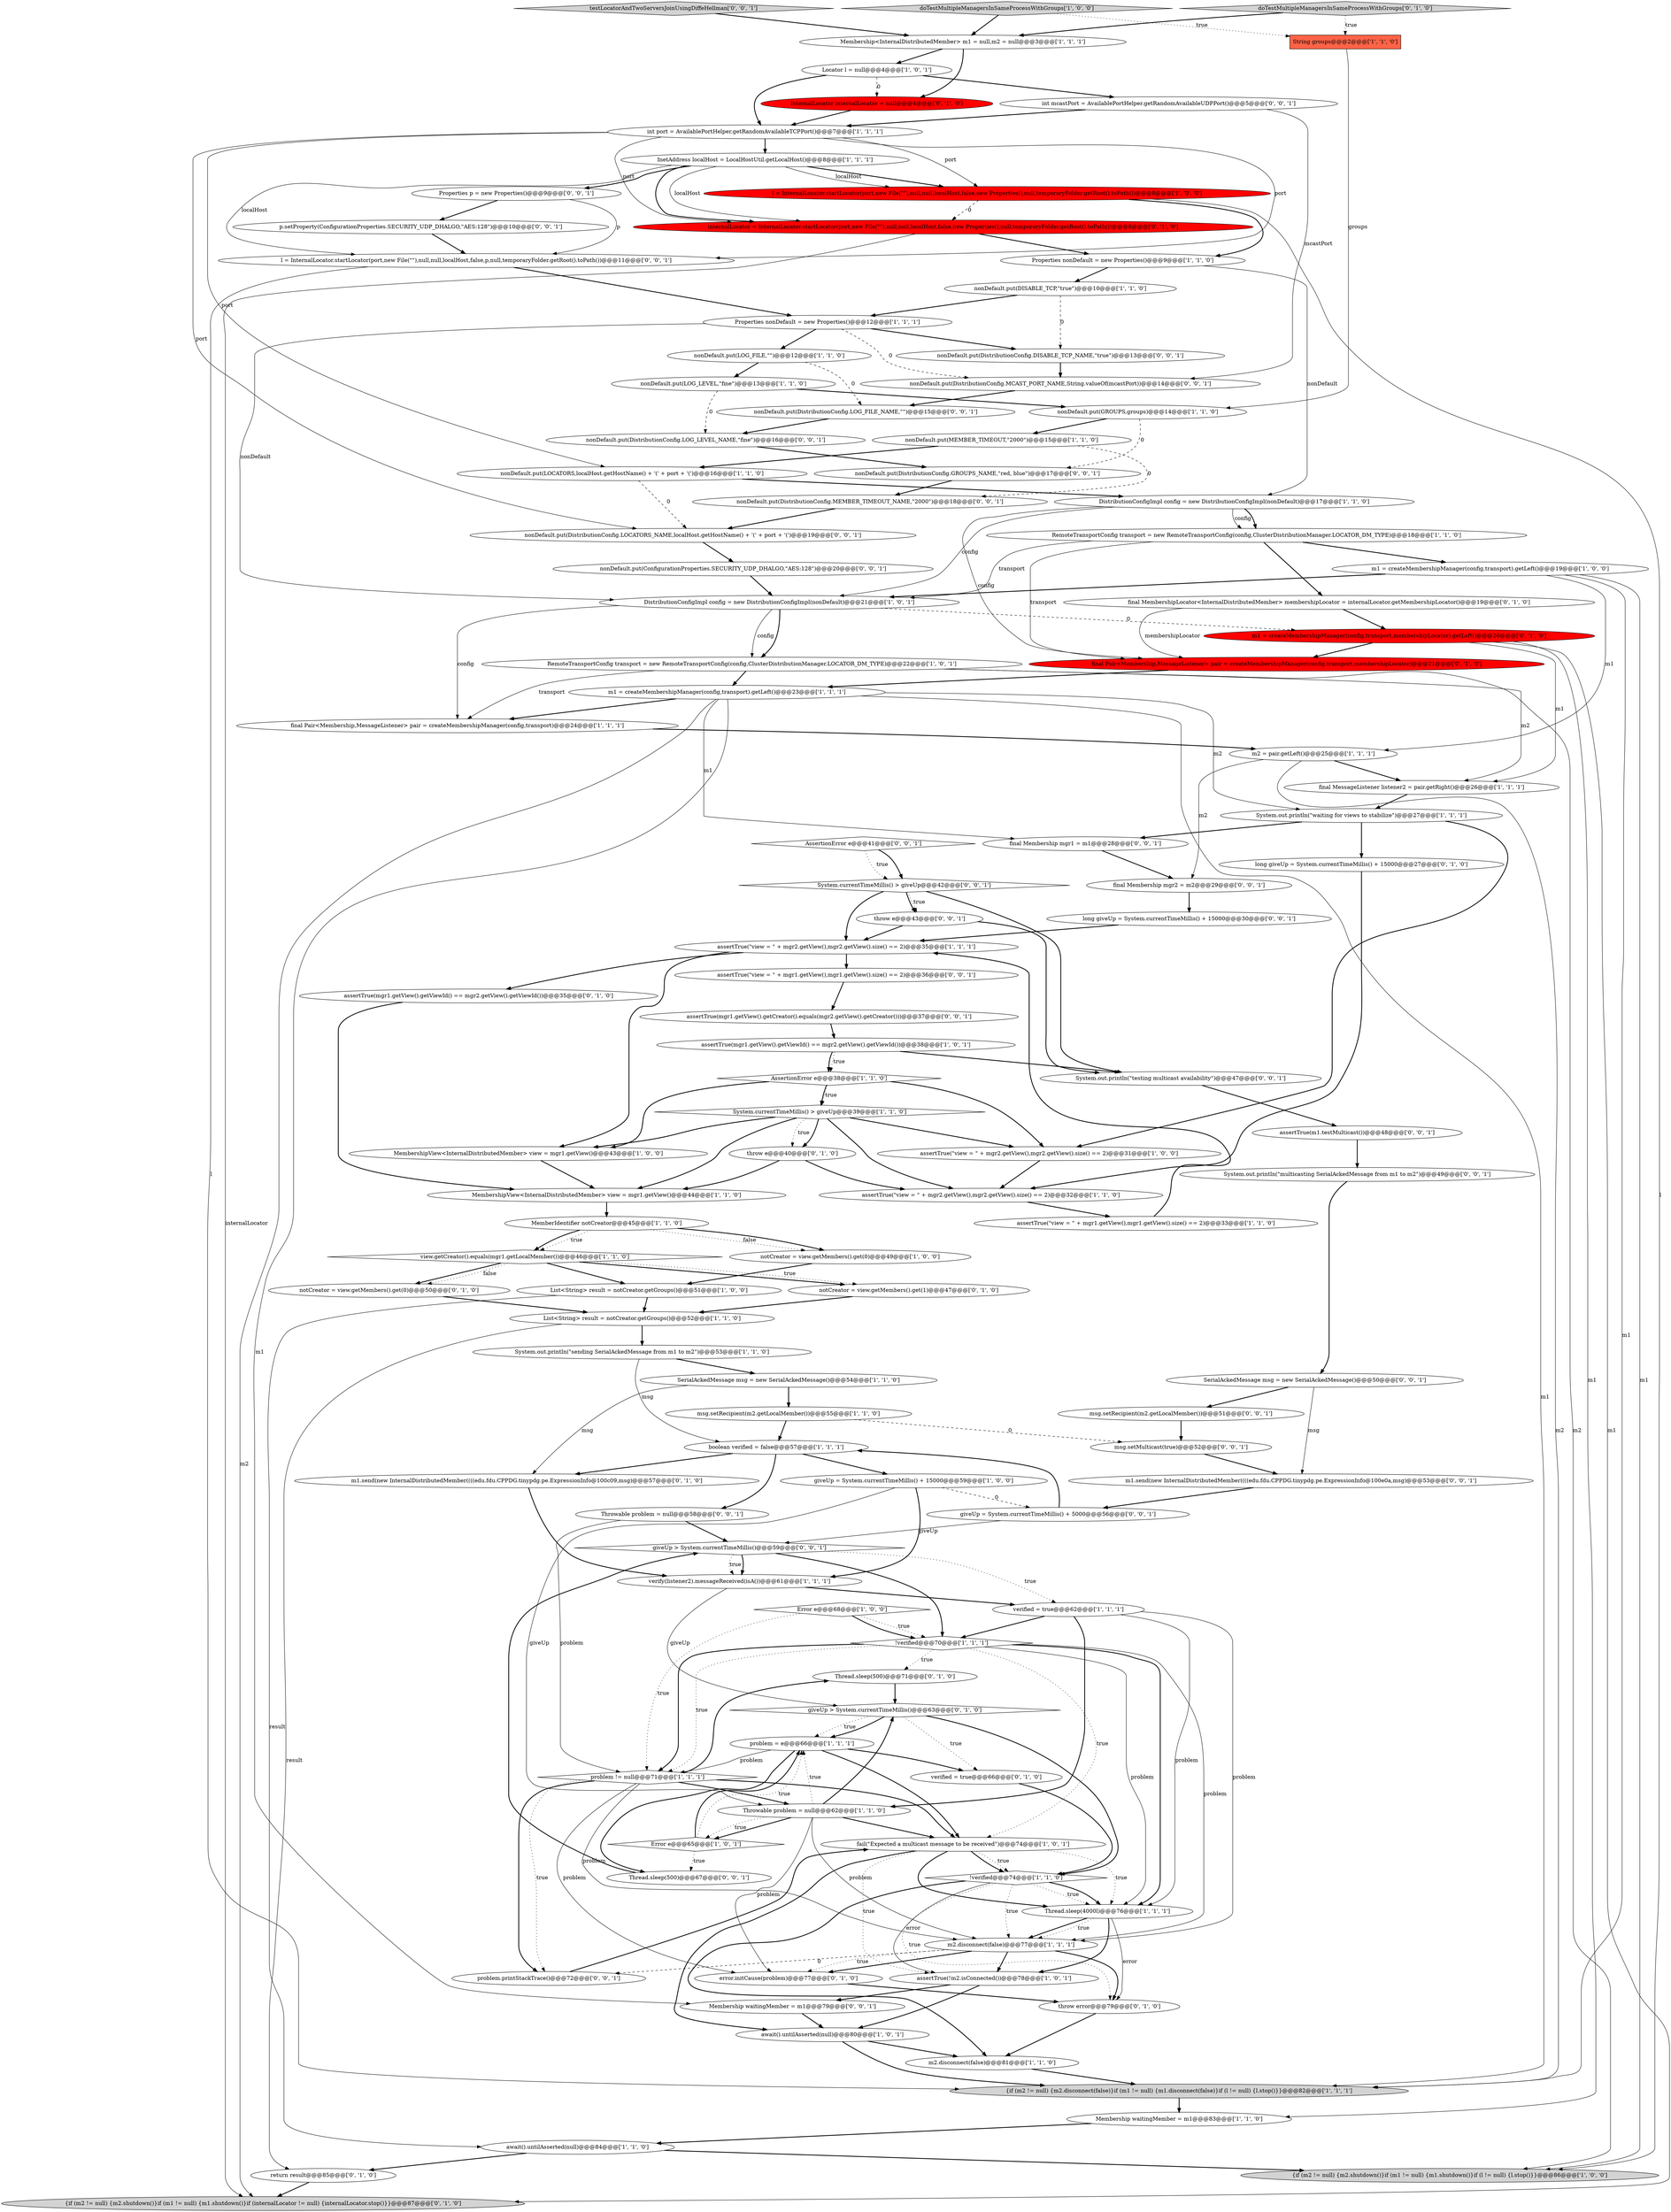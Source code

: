 digraph {
85 [style = filled, label = "giveUp > System.currentTimeMillis()@@@59@@@['0', '0', '1']", fillcolor = white, shape = diamond image = "AAA0AAABBB3BBB"];
21 [style = filled, label = "Throwable problem = null@@@62@@@['1', '1', '0']", fillcolor = white, shape = ellipse image = "AAA0AAABBB1BBB"];
4 [style = filled, label = "MembershipView<InternalDistributedMember> view = mgr1.getView()@@@44@@@['1', '1', '0']", fillcolor = white, shape = ellipse image = "AAA0AAABBB1BBB"];
108 [style = filled, label = "nonDefault.put(DistributionConfig.MEMBER_TIMEOUT_NAME,\"2000\")@@@18@@@['0', '0', '1']", fillcolor = white, shape = ellipse image = "AAA0AAABBB3BBB"];
113 [style = filled, label = "Properties p = new Properties()@@@9@@@['0', '0', '1']", fillcolor = white, shape = ellipse image = "AAA0AAABBB3BBB"];
52 [style = filled, label = "AssertionError e@@@38@@@['1', '1', '0']", fillcolor = white, shape = diamond image = "AAA0AAABBB1BBB"];
97 [style = filled, label = "nonDefault.put(DistributionConfig.LOG_LEVEL_NAME,\"fine\")@@@16@@@['0', '0', '1']", fillcolor = white, shape = ellipse image = "AAA0AAABBB3BBB"];
18 [style = filled, label = "nonDefault.put(LOG_LEVEL,\"fine\")@@@13@@@['1', '1', '0']", fillcolor = white, shape = ellipse image = "AAA0AAABBB1BBB"];
22 [style = filled, label = "MemberIdentifier notCreator@@@45@@@['1', '1', '0']", fillcolor = white, shape = ellipse image = "AAA0AAABBB1BBB"];
25 [style = filled, label = "Error e@@@65@@@['1', '0', '1']", fillcolor = white, shape = diamond image = "AAA0AAABBB1BBB"];
68 [style = filled, label = "giveUp > System.currentTimeMillis()@@@63@@@['0', '1', '0']", fillcolor = white, shape = diamond image = "AAA0AAABBB2BBB"];
37 [style = filled, label = "fail(\"Expected a multicast message to be received\")@@@74@@@['1', '0', '1']", fillcolor = white, shape = ellipse image = "AAA0AAABBB1BBB"];
0 [style = filled, label = "RemoteTransportConfig transport = new RemoteTransportConfig(config,ClusterDistributionManager.LOCATOR_DM_TYPE)@@@22@@@['1', '0', '1']", fillcolor = white, shape = ellipse image = "AAA0AAABBB1BBB"];
55 [style = filled, label = "DistributionConfigImpl config = new DistributionConfigImpl(nonDefault)@@@17@@@['1', '1', '0']", fillcolor = white, shape = ellipse image = "AAA0AAABBB1BBB"];
16 [style = filled, label = "await().untilAsserted(null)@@@80@@@['1', '0', '1']", fillcolor = white, shape = ellipse image = "AAA0AAABBB1BBB"];
115 [style = filled, label = "assertTrue(mgr1.getView().getCreator().equals(mgr2.getView().getCreator()))@@@37@@@['0', '0', '1']", fillcolor = white, shape = ellipse image = "AAA0AAABBB3BBB"];
65 [style = filled, label = "throw error@@@79@@@['0', '1', '0']", fillcolor = white, shape = ellipse image = "AAA0AAABBB2BBB"];
66 [style = filled, label = "{if (m2 != null) {m2.shutdown()}if (m1 != null) {m1.shutdown()}if (internalLocator != null) {internalLocator.stop()}}@@@87@@@['0', '1', '0']", fillcolor = lightgray, shape = ellipse image = "AAA0AAABBB2BBB"];
105 [style = filled, label = "l = InternalLocator.startLocator(port,new File(\"\"),null,null,localHost,false,p,null,temporaryFolder.getRoot().toPath())@@@11@@@['0', '0', '1']", fillcolor = white, shape = ellipse image = "AAA0AAABBB3BBB"];
62 [style = filled, label = "Membership waitingMember = m1@@@83@@@['1', '1', '0']", fillcolor = white, shape = ellipse image = "AAA0AAABBB1BBB"];
8 [style = filled, label = "msg.setRecipient(m2.getLocalMember())@@@55@@@['1', '1', '0']", fillcolor = white, shape = ellipse image = "AAA0AAABBB1BBB"];
99 [style = filled, label = "giveUp = System.currentTimeMillis() + 5000@@@56@@@['0', '0', '1']", fillcolor = white, shape = ellipse image = "AAA0AAABBB3BBB"];
13 [style = filled, label = "problem = e@@@66@@@['1', '1', '1']", fillcolor = white, shape = ellipse image = "AAA0AAABBB1BBB"];
49 [style = filled, label = "assertTrue(\"view = \" + mgr2.getView(),mgr2.getView().size() == 2)@@@31@@@['1', '0', '0']", fillcolor = white, shape = ellipse image = "AAA0AAABBB1BBB"];
27 [style = filled, label = "Error e@@@68@@@['1', '0', '0']", fillcolor = white, shape = diamond image = "AAA0AAABBB1BBB"];
71 [style = filled, label = "Thread.sleep(500)@@@71@@@['0', '1', '0']", fillcolor = white, shape = ellipse image = "AAA0AAABBB2BBB"];
15 [style = filled, label = "nonDefault.put(MEMBER_TIMEOUT,\"2000\")@@@15@@@['1', '1', '0']", fillcolor = white, shape = ellipse image = "AAA0AAABBB1BBB"];
53 [style = filled, label = "{if (m2 != null) {m2.disconnect(false)}if (m1 != null) {m1.disconnect(false)}if (l != null) {l.stop()}}@@@82@@@['1', '1', '1']", fillcolor = lightgray, shape = ellipse image = "AAA0AAABBB1BBB"];
23 [style = filled, label = "Locator l = null@@@4@@@['1', '0', '1']", fillcolor = white, shape = ellipse image = "AAA0AAABBB1BBB"];
72 [style = filled, label = "throw e@@@40@@@['0', '1', '0']", fillcolor = white, shape = ellipse image = "AAA0AAABBB2BBB"];
100 [style = filled, label = "assertTrue(\"view = \" + mgr1.getView(),mgr1.getView().size() == 2)@@@36@@@['0', '0', '1']", fillcolor = white, shape = ellipse image = "AAA0AAABBB3BBB"];
45 [style = filled, label = "System.currentTimeMillis() > giveUp@@@39@@@['1', '1', '0']", fillcolor = white, shape = diamond image = "AAA0AAABBB1BBB"];
60 [style = filled, label = "l = InternalLocator.startLocator(port,new File(\"\"),null,null,localHost,false,new Properties(),null,temporaryFolder.getRoot().toPath())@@@8@@@['1', '0', '0']", fillcolor = red, shape = ellipse image = "AAA1AAABBB1BBB"];
46 [style = filled, label = "MembershipView<InternalDistributedMember> view = mgr1.getView()@@@43@@@['1', '0', '0']", fillcolor = white, shape = ellipse image = "AAA0AAABBB1BBB"];
19 [style = filled, label = "InetAddress localHost = LocalHostUtil.getLocalHost()@@@8@@@['1', '1', '1']", fillcolor = white, shape = ellipse image = "AAA0AAABBB1BBB"];
94 [style = filled, label = "System.out.println(\"testing multicast availability\")@@@47@@@['0', '0', '1']", fillcolor = white, shape = ellipse image = "AAA0AAABBB3BBB"];
9 [style = filled, label = "m2.disconnect(false)@@@77@@@['1', '1', '1']", fillcolor = white, shape = ellipse image = "AAA0AAABBB1BBB"];
81 [style = filled, label = "notCreator = view.getMembers().get(1)@@@47@@@['0', '1', '0']", fillcolor = white, shape = ellipse image = "AAA0AAABBB2BBB"];
57 [style = filled, label = "Properties nonDefault = new Properties()@@@9@@@['1', '1', '0']", fillcolor = white, shape = ellipse image = "AAA0AAABBB1BBB"];
48 [style = filled, label = "int port = AvailablePortHelper.getRandomAvailableTCPPort()@@@7@@@['1', '1', '1']", fillcolor = white, shape = ellipse image = "AAA0AAABBB1BBB"];
3 [style = filled, label = "!verified@@@70@@@['1', '1', '1']", fillcolor = white, shape = diamond image = "AAA0AAABBB1BBB"];
20 [style = filled, label = "verified = true@@@62@@@['1', '1', '1']", fillcolor = white, shape = ellipse image = "AAA0AAABBB1BBB"];
32 [style = filled, label = "List<String> result = notCreator.getGroups()@@@52@@@['1', '1', '0']", fillcolor = white, shape = ellipse image = "AAA0AAABBB1BBB"];
38 [style = filled, label = "nonDefault.put(GROUPS,groups)@@@14@@@['1', '1', '0']", fillcolor = white, shape = ellipse image = "AAA0AAABBB1BBB"];
51 [style = filled, label = "nonDefault.put(LOG_FILE,\"\")@@@12@@@['1', '1', '0']", fillcolor = white, shape = ellipse image = "AAA0AAABBB1BBB"];
40 [style = filled, label = "Properties nonDefault = new Properties()@@@12@@@['1', '1', '1']", fillcolor = white, shape = ellipse image = "AAA0AAABBB1BBB"];
59 [style = filled, label = "giveUp = System.currentTimeMillis() + 15000@@@59@@@['1', '0', '0']", fillcolor = white, shape = ellipse image = "AAA0AAABBB1BBB"];
76 [style = filled, label = "return result@@@85@@@['0', '1', '0']", fillcolor = white, shape = ellipse image = "AAA0AAABBB2BBB"];
69 [style = filled, label = "internalLocator = InternalLocator.startLocator(port,new File(\"\"),null,null,localHost,false,new Properties(),null,temporaryFolder.getRoot().toPath())@@@8@@@['0', '1', '0']", fillcolor = red, shape = ellipse image = "AAA1AAABBB2BBB"];
5 [style = filled, label = "List<String> result = notCreator.getGroups()@@@51@@@['1', '0', '0']", fillcolor = white, shape = ellipse image = "AAA0AAABBB1BBB"];
35 [style = filled, label = "m1 = createMembershipManager(config,transport).getLeft()@@@23@@@['1', '1', '1']", fillcolor = white, shape = ellipse image = "AAA0AAABBB1BBB"];
84 [style = filled, label = "problem.printStackTrace()@@@72@@@['0', '0', '1']", fillcolor = white, shape = ellipse image = "AAA0AAABBB3BBB"];
104 [style = filled, label = "System.currentTimeMillis() > giveUp@@@42@@@['0', '0', '1']", fillcolor = white, shape = diamond image = "AAA0AAABBB3BBB"];
98 [style = filled, label = "int mcastPort = AvailablePortHelper.getRandomAvailableUDPPort()@@@5@@@['0', '0', '1']", fillcolor = white, shape = ellipse image = "AAA0AAABBB3BBB"];
43 [style = filled, label = "assertTrue(\"view = \" + mgr2.getView(),mgr2.getView().size() == 2)@@@35@@@['1', '1', '1']", fillcolor = white, shape = ellipse image = "AAA0AAABBB1BBB"];
31 [style = filled, label = "boolean verified = false@@@57@@@['1', '1', '1']", fillcolor = white, shape = ellipse image = "AAA0AAABBB1BBB"];
80 [style = filled, label = "final Pair<Membership,MessageListener> pair = createMembershipManager(config,transport,membershipLocator)@@@21@@@['0', '1', '0']", fillcolor = red, shape = ellipse image = "AAA1AAABBB2BBB"];
63 [style = filled, label = "notCreator = view.getMembers().get(0)@@@50@@@['0', '1', '0']", fillcolor = white, shape = ellipse image = "AAA0AAABBB2BBB"];
95 [style = filled, label = "nonDefault.put(ConfigurationProperties.SECURITY_UDP_DHALGO,\"AES:128\")@@@20@@@['0', '0', '1']", fillcolor = white, shape = ellipse image = "AAA0AAABBB3BBB"];
111 [style = filled, label = "nonDefault.put(DistributionConfig.LOG_FILE_NAME,\"\")@@@15@@@['0', '0', '1']", fillcolor = white, shape = ellipse image = "AAA0AAABBB3BBB"];
83 [style = filled, label = "Membership waitingMember = m1@@@79@@@['0', '0', '1']", fillcolor = white, shape = ellipse image = "AAA0AAABBB3BBB"];
106 [style = filled, label = "long giveUp = System.currentTimeMillis() + 15000@@@30@@@['0', '0', '1']", fillcolor = white, shape = ellipse image = "AAA0AAABBB3BBB"];
29 [style = filled, label = "SerialAckedMessage msg = new SerialAckedMessage()@@@54@@@['1', '1', '0']", fillcolor = white, shape = ellipse image = "AAA0AAABBB1BBB"];
61 [style = filled, label = "final MessageListener listener2 = pair.getRight()@@@26@@@['1', '1', '1']", fillcolor = white, shape = ellipse image = "AAA0AAABBB1BBB"];
87 [style = filled, label = "testLocatorAndTwoServersJoinUsingDiffeHellman['0', '0', '1']", fillcolor = lightgray, shape = diamond image = "AAA0AAABBB3BBB"];
33 [style = filled, label = "RemoteTransportConfig transport = new RemoteTransportConfig(config,ClusterDistributionManager.LOCATOR_DM_TYPE)@@@18@@@['1', '1', '0']", fillcolor = white, shape = ellipse image = "AAA0AAABBB1BBB"];
54 [style = filled, label = "m1 = createMembershipManager(config,transport).getLeft()@@@19@@@['1', '0', '0']", fillcolor = white, shape = ellipse image = "AAA0AAABBB1BBB"];
6 [style = filled, label = "assertTrue(\"view = \" + mgr1.getView(),mgr1.getView().size() == 2)@@@33@@@['1', '1', '0']", fillcolor = white, shape = ellipse image = "AAA0AAABBB1BBB"];
79 [style = filled, label = "m1.send(new InternalDistributedMember((((edu.fdu.CPPDG.tinypdg.pe.ExpressionInfo@100c09,msg)@@@57@@@['0', '1', '0']", fillcolor = white, shape = ellipse image = "AAA0AAABBB2BBB"];
14 [style = filled, label = "Membership<InternalDistributedMember> m1 = null,m2 = null@@@3@@@['1', '1', '1']", fillcolor = white, shape = ellipse image = "AAA0AAABBB1BBB"];
30 [style = filled, label = "m2 = pair.getLeft()@@@25@@@['1', '1', '1']", fillcolor = white, shape = ellipse image = "AAA0AAABBB1BBB"];
88 [style = filled, label = "final Membership mgr1 = m1@@@28@@@['0', '0', '1']", fillcolor = white, shape = ellipse image = "AAA0AAABBB3BBB"];
17 [style = filled, label = "System.out.println(\"waiting for views to stabilize\")@@@27@@@['1', '1', '1']", fillcolor = white, shape = ellipse image = "AAA0AAABBB1BBB"];
70 [style = filled, label = "error.initCause(problem)@@@77@@@['0', '1', '0']", fillcolor = white, shape = ellipse image = "AAA0AAABBB2BBB"];
107 [style = filled, label = "Thread.sleep(500)@@@67@@@['0', '0', '1']", fillcolor = white, shape = ellipse image = "AAA0AAABBB3BBB"];
24 [style = filled, label = "Thread.sleep(4000l)@@@76@@@['1', '1', '1']", fillcolor = white, shape = ellipse image = "AAA0AAABBB1BBB"];
74 [style = filled, label = "InternalLocator internalLocator = null@@@4@@@['0', '1', '0']", fillcolor = red, shape = ellipse image = "AAA1AAABBB2BBB"];
90 [style = filled, label = "nonDefault.put(DistributionConfig.LOCATORS_NAME,localHost.getHostName() + '(' + port + '(')@@@19@@@['0', '0', '1']", fillcolor = white, shape = ellipse image = "AAA0AAABBB3BBB"];
64 [style = filled, label = "long giveUp = System.currentTimeMillis() + 15000@@@27@@@['0', '1', '0']", fillcolor = white, shape = ellipse image = "AAA0AAABBB2BBB"];
93 [style = filled, label = "AssertionError e@@@41@@@['0', '0', '1']", fillcolor = white, shape = diamond image = "AAA0AAABBB3BBB"];
47 [style = filled, label = "view.getCreator().equals(mgr1.getLocalMember())@@@46@@@['1', '1', '0']", fillcolor = white, shape = diamond image = "AAA0AAABBB1BBB"];
77 [style = filled, label = "final MembershipLocator<InternalDistributedMember> membershipLocator = internalLocator.getMembershipLocator()@@@19@@@['0', '1', '0']", fillcolor = white, shape = ellipse image = "AAA0AAABBB2BBB"];
96 [style = filled, label = "m1.send(new InternalDistributedMember((((edu.fdu.CPPDG.tinypdg.pe.ExpressionInfo@100e0a,msg)@@@53@@@['0', '0', '1']", fillcolor = white, shape = ellipse image = "AAA0AAABBB3BBB"];
41 [style = filled, label = "{if (m2 != null) {m2.shutdown()}if (m1 != null) {m1.shutdown()}if (l != null) {l.stop()}}@@@86@@@['1', '0', '0']", fillcolor = lightgray, shape = ellipse image = "AAA0AAABBB1BBB"];
42 [style = filled, label = "DistributionConfigImpl config = new DistributionConfigImpl(nonDefault)@@@21@@@['1', '0', '1']", fillcolor = white, shape = ellipse image = "AAA0AAABBB1BBB"];
39 [style = filled, label = "notCreator = view.getMembers().get(0)@@@49@@@['1', '0', '0']", fillcolor = white, shape = ellipse image = "AAA0AAABBB1BBB"];
82 [style = filled, label = "final Membership mgr2 = m2@@@29@@@['0', '0', '1']", fillcolor = white, shape = ellipse image = "AAA0AAABBB3BBB"];
44 [style = filled, label = "nonDefault.put(DISABLE_TCP,\"true\")@@@10@@@['1', '1', '0']", fillcolor = white, shape = ellipse image = "AAA0AAABBB1BBB"];
91 [style = filled, label = "nonDefault.put(DistributionConfig.DISABLE_TCP_NAME,\"true\")@@@13@@@['0', '0', '1']", fillcolor = white, shape = ellipse image = "AAA0AAABBB3BBB"];
7 [style = filled, label = "assertTrue(mgr1.getView().getViewId() == mgr2.getView().getViewId())@@@38@@@['1', '0', '1']", fillcolor = white, shape = ellipse image = "AAA0AAABBB1BBB"];
110 [style = filled, label = "p.setProperty(ConfigurationProperties.SECURITY_UDP_DHALGO,\"AES:128\")@@@10@@@['0', '0', '1']", fillcolor = white, shape = ellipse image = "AAA0AAABBB3BBB"];
36 [style = filled, label = "verify(listener2).messageReceived(isA())@@@61@@@['1', '1', '1']", fillcolor = white, shape = ellipse image = "AAA0AAABBB1BBB"];
58 [style = filled, label = "!verified@@@74@@@['1', '1', '0']", fillcolor = white, shape = diamond image = "AAA0AAABBB1BBB"];
114 [style = filled, label = "SerialAckedMessage msg = new SerialAckedMessage()@@@50@@@['0', '0', '1']", fillcolor = white, shape = ellipse image = "AAA0AAABBB3BBB"];
26 [style = filled, label = "assertTrue(!m2.isConnected())@@@78@@@['1', '0', '1']", fillcolor = white, shape = ellipse image = "AAA0AAABBB1BBB"];
73 [style = filled, label = "doTestMultipleManagersInSameProcessWithGroups['0', '1', '0']", fillcolor = lightgray, shape = diamond image = "AAA0AAABBB2BBB"];
102 [style = filled, label = "throw e@@@43@@@['0', '0', '1']", fillcolor = white, shape = ellipse image = "AAA0AAABBB3BBB"];
75 [style = filled, label = "verified = true@@@66@@@['0', '1', '0']", fillcolor = white, shape = ellipse image = "AAA0AAABBB2BBB"];
2 [style = filled, label = "m2.disconnect(false)@@@81@@@['1', '1', '0']", fillcolor = white, shape = ellipse image = "AAA0AAABBB1BBB"];
50 [style = filled, label = "problem != null@@@71@@@['1', '1', '1']", fillcolor = white, shape = diamond image = "AAA0AAABBB1BBB"];
28 [style = filled, label = "System.out.println(\"sending SerialAckedMessage from m1 to m2\")@@@53@@@['1', '1', '0']", fillcolor = white, shape = ellipse image = "AAA0AAABBB1BBB"];
1 [style = filled, label = "doTestMultipleManagersInSameProcessWithGroups['1', '0', '0']", fillcolor = lightgray, shape = diamond image = "AAA0AAABBB1BBB"];
12 [style = filled, label = "await().untilAsserted(null)@@@84@@@['1', '1', '0']", fillcolor = white, shape = ellipse image = "AAA0AAABBB1BBB"];
101 [style = filled, label = "msg.setMulticast(true)@@@52@@@['0', '0', '1']", fillcolor = white, shape = ellipse image = "AAA0AAABBB3BBB"];
78 [style = filled, label = "assertTrue(mgr1.getView().getViewId() == mgr2.getView().getViewId())@@@35@@@['0', '1', '0']", fillcolor = white, shape = ellipse image = "AAA0AAABBB2BBB"];
112 [style = filled, label = "assertTrue(m1.testMulticast())@@@48@@@['0', '0', '1']", fillcolor = white, shape = ellipse image = "AAA0AAABBB3BBB"];
67 [style = filled, label = "m1 = createMembershipManager(config,transport,membershipLocator).getLeft()@@@20@@@['0', '1', '0']", fillcolor = red, shape = ellipse image = "AAA1AAABBB2BBB"];
109 [style = filled, label = "nonDefault.put(DistributionConfig.MCAST_PORT_NAME,String.valueOf(mcastPort))@@@14@@@['0', '0', '1']", fillcolor = white, shape = ellipse image = "AAA0AAABBB3BBB"];
11 [style = filled, label = "assertTrue(\"view = \" + mgr2.getView(),mgr2.getView().size() == 2)@@@32@@@['1', '1', '0']", fillcolor = white, shape = ellipse image = "AAA0AAABBB1BBB"];
86 [style = filled, label = "Throwable problem = null@@@58@@@['0', '0', '1']", fillcolor = white, shape = ellipse image = "AAA0AAABBB3BBB"];
92 [style = filled, label = "msg.setRecipient(m2.getLocalMember())@@@51@@@['0', '0', '1']", fillcolor = white, shape = ellipse image = "AAA0AAABBB3BBB"];
10 [style = filled, label = "final Pair<Membership,MessageListener> pair = createMembershipManager(config,transport)@@@24@@@['1', '1', '1']", fillcolor = white, shape = ellipse image = "AAA0AAABBB1BBB"];
89 [style = filled, label = "System.out.println(\"multicasting SerialAckedMessage from m1 to m2\")@@@49@@@['0', '0', '1']", fillcolor = white, shape = ellipse image = "AAA0AAABBB3BBB"];
103 [style = filled, label = "nonDefault.put(DistributionConfig.GROUPS_NAME,\"red, blue\")@@@17@@@['0', '0', '1']", fillcolor = white, shape = ellipse image = "AAA0AAABBB3BBB"];
34 [style = filled, label = "String groups@@@2@@@['1', '1', '0']", fillcolor = tomato, shape = box image = "AAA0AAABBB1BBB"];
56 [style = filled, label = "nonDefault.put(LOCATORS,localHost.getHostName() + '(' + port + '(')@@@16@@@['1', '1', '0']", fillcolor = white, shape = ellipse image = "AAA0AAABBB1BBB"];
45->72 [style = dotted, label="true"];
35->88 [style = solid, label="m1"];
31->86 [style = bold, label=""];
6->43 [style = bold, label=""];
19->60 [style = bold, label=""];
35->53 [style = solid, label="m1"];
3->24 [style = bold, label=""];
113->105 [style = solid, label="p"];
70->65 [style = bold, label=""];
18->97 [style = dashed, label="0"];
40->42 [style = solid, label="nonDefault"];
59->21 [style = solid, label="giveUp"];
105->40 [style = bold, label=""];
37->58 [style = dotted, label="true"];
9->70 [style = dotted, label="true"];
68->58 [style = bold, label=""];
103->108 [style = bold, label=""];
54->53 [style = solid, label="m1"];
9->65 [style = bold, label=""];
52->45 [style = dotted, label="true"];
72->4 [style = bold, label=""];
7->52 [style = bold, label=""];
43->78 [style = bold, label=""];
38->15 [style = bold, label=""];
36->20 [style = bold, label=""];
78->4 [style = bold, label=""];
55->80 [style = solid, label="config"];
1->34 [style = dotted, label="true"];
50->70 [style = solid, label="problem"];
8->101 [style = dashed, label="0"];
9->70 [style = bold, label=""];
9->26 [style = bold, label=""];
111->97 [style = bold, label=""];
25->107 [style = dotted, label="true"];
2->53 [style = bold, label=""];
42->0 [style = solid, label="config"];
104->43 [style = bold, label=""];
35->66 [style = solid, label="m2"];
77->80 [style = solid, label="membershipLocator"];
50->84 [style = dotted, label="true"];
40->109 [style = dashed, label="0"];
104->102 [style = bold, label=""];
22->47 [style = bold, label=""];
72->11 [style = bold, label=""];
58->9 [style = dotted, label="true"];
19->60 [style = solid, label="localHost"];
19->69 [style = bold, label=""];
35->10 [style = bold, label=""];
58->24 [style = dotted, label="true"];
48->60 [style = solid, label="port"];
51->111 [style = dashed, label="0"];
3->9 [style = solid, label="problem"];
93->104 [style = bold, label=""];
3->24 [style = solid, label="problem"];
56->90 [style = dashed, label="0"];
20->9 [style = solid, label="problem"];
18->38 [style = bold, label=""];
26->83 [style = bold, label=""];
29->79 [style = solid, label="msg"];
99->31 [style = bold, label=""];
3->71 [style = dotted, label="true"];
34->38 [style = solid, label="groups"];
68->75 [style = dotted, label="true"];
42->10 [style = solid, label="config"];
84->37 [style = bold, label=""];
13->50 [style = solid, label="problem"];
37->58 [style = bold, label=""];
40->51 [style = bold, label=""];
110->105 [style = bold, label=""];
50->37 [style = bold, label=""];
102->94 [style = bold, label=""];
52->45 [style = bold, label=""];
0->61 [style = solid, label="m2"];
58->2 [style = bold, label=""];
85->36 [style = bold, label=""];
31->79 [style = bold, label=""];
81->32 [style = bold, label=""];
20->3 [style = bold, label=""];
21->25 [style = bold, label=""];
47->63 [style = bold, label=""];
107->85 [style = bold, label=""];
7->52 [style = dotted, label="true"];
48->69 [style = solid, label="port"];
109->111 [style = bold, label=""];
36->68 [style = solid, label="giveUp"];
43->46 [style = bold, label=""];
23->48 [style = bold, label=""];
22->39 [style = dotted, label="false"];
45->11 [style = bold, label=""];
13->75 [style = bold, label=""];
104->94 [style = bold, label=""];
12->41 [style = bold, label=""];
64->11 [style = bold, label=""];
26->16 [style = bold, label=""];
13->37 [style = bold, label=""];
19->69 [style = solid, label="localHost"];
114->92 [style = bold, label=""];
60->57 [style = bold, label=""];
21->37 [style = bold, label=""];
115->7 [style = bold, label=""];
60->69 [style = dashed, label="0"];
15->108 [style = dashed, label="0"];
108->90 [style = bold, label=""];
99->85 [style = solid, label="giveUp"];
60->41 [style = solid, label="l"];
46->4 [style = bold, label=""];
24->65 [style = solid, label="error"];
71->68 [style = bold, label=""];
65->2 [style = bold, label=""];
30->82 [style = solid, label="m2"];
106->43 [style = bold, label=""];
85->3 [style = bold, label=""];
9->84 [style = dashed, label="0"];
0->10 [style = solid, label="transport"];
51->18 [style = bold, label=""];
20->24 [style = solid, label="problem"];
23->74 [style = dashed, label="0"];
21->68 [style = bold, label=""];
21->13 [style = dotted, label="true"];
59->99 [style = dashed, label="0"];
45->46 [style = bold, label=""];
48->56 [style = solid, label="port"];
44->91 [style = dashed, label="0"];
17->64 [style = bold, label=""];
0->41 [style = solid, label="m2"];
4->22 [style = bold, label=""];
37->16 [style = bold, label=""];
47->81 [style = bold, label=""];
35->17 [style = solid, label="m2"];
55->33 [style = solid, label="config"];
55->42 [style = solid, label="config"];
23->98 [style = bold, label=""];
97->103 [style = bold, label=""];
17->88 [style = bold, label=""];
28->29 [style = bold, label=""];
67->80 [style = bold, label=""];
31->59 [style = bold, label=""];
52->46 [style = bold, label=""];
37->24 [style = bold, label=""];
8->31 [style = bold, label=""];
85->36 [style = dotted, label="true"];
39->5 [style = bold, label=""];
47->63 [style = dotted, label="false"];
35->83 [style = solid, label="m1"];
58->24 [style = bold, label=""];
92->101 [style = bold, label=""];
7->94 [style = bold, label=""];
47->81 [style = dotted, label="true"];
43->100 [style = bold, label=""];
3->37 [style = dotted, label="true"];
87->14 [style = bold, label=""];
74->48 [style = bold, label=""];
25->13 [style = dotted, label="true"];
85->20 [style = dotted, label="true"];
76->66 [style = bold, label=""];
100->115 [style = bold, label=""];
42->0 [style = bold, label=""];
42->67 [style = dashed, label="0"];
54->42 [style = bold, label=""];
53->62 [style = bold, label=""];
101->96 [style = bold, label=""];
5->32 [style = bold, label=""];
86->50 [style = solid, label="problem"];
21->25 [style = dotted, label="true"];
24->26 [style = bold, label=""];
19->105 [style = solid, label="localHost"];
58->65 [style = dotted, label="true"];
67->62 [style = solid, label="m1"];
14->23 [style = bold, label=""];
73->34 [style = dotted, label="true"];
17->49 [style = bold, label=""];
63->32 [style = bold, label=""];
67->61 [style = solid, label="m1"];
67->66 [style = solid, label="m1"];
73->14 [style = bold, label=""];
37->26 [style = dotted, label="true"];
50->84 [style = bold, label=""];
47->5 [style = bold, label=""];
5->12 [style = solid, label="result"];
22->39 [style = bold, label=""];
27->50 [style = dotted, label="true"];
12->76 [style = bold, label=""];
77->67 [style = bold, label=""];
45->72 [style = bold, label=""];
50->71 [style = bold, label=""];
15->56 [style = bold, label=""];
49->11 [style = bold, label=""];
102->43 [style = bold, label=""];
10->30 [style = bold, label=""];
33->42 [style = solid, label="transport"];
54->41 [style = solid, label="m1"];
33->80 [style = solid, label="transport"];
24->9 [style = bold, label=""];
80->35 [style = bold, label=""];
98->48 [style = bold, label=""];
113->110 [style = bold, label=""];
3->50 [style = bold, label=""];
96->99 [style = bold, label=""];
29->8 [style = bold, label=""];
57->55 [style = solid, label="nonDefault"];
114->96 [style = solid, label="msg"];
3->50 [style = dotted, label="true"];
21->70 [style = solid, label="problem"];
30->61 [style = bold, label=""];
52->49 [style = bold, label=""];
25->13 [style = bold, label=""];
13->107 [style = bold, label=""];
45->49 [style = bold, label=""];
90->95 [style = bold, label=""];
83->16 [style = bold, label=""];
11->6 [style = bold, label=""];
37->24 [style = dotted, label="true"];
27->3 [style = bold, label=""];
95->42 [style = bold, label=""];
69->57 [style = bold, label=""];
44->40 [style = bold, label=""];
22->47 [style = dotted, label="true"];
24->9 [style = dotted, label="true"];
40->91 [style = bold, label=""];
30->53 [style = solid, label="m2"];
16->2 [style = bold, label=""];
89->114 [style = bold, label=""];
16->53 [style = bold, label=""];
28->31 [style = solid, label="msg"];
32->76 [style = solid, label="result"];
19->113 [style = bold, label=""];
54->30 [style = solid, label="m1"];
75->58 [style = bold, label=""];
27->3 [style = dotted, label="true"];
45->4 [style = bold, label=""];
20->21 [style = bold, label=""];
14->74 [style = bold, label=""];
112->89 [style = bold, label=""];
104->102 [style = dotted, label="true"];
93->104 [style = dotted, label="true"];
105->53 [style = solid, label="l"];
86->85 [style = bold, label=""];
69->66 [style = solid, label="internalLocator"];
48->90 [style = solid, label="port"];
62->12 [style = bold, label=""];
79->36 [style = bold, label=""];
98->109 [style = solid, label="mcastPort"];
58->26 [style = solid, label="error"];
48->19 [style = bold, label=""];
0->35 [style = bold, label=""];
59->36 [style = bold, label=""];
33->77 [style = bold, label=""];
57->44 [style = bold, label=""];
1->14 [style = bold, label=""];
48->105 [style = solid, label="port"];
68->13 [style = dotted, label="true"];
68->13 [style = bold, label=""];
88->82 [style = bold, label=""];
82->106 [style = bold, label=""];
21->9 [style = solid, label="problem"];
50->21 [style = bold, label=""];
91->109 [style = bold, label=""];
50->9 [style = solid, label="problem"];
33->54 [style = bold, label=""];
32->28 [style = bold, label=""];
94->112 [style = bold, label=""];
38->103 [style = dashed, label="0"];
55->33 [style = bold, label=""];
61->17 [style = bold, label=""];
56->55 [style = bold, label=""];
}

